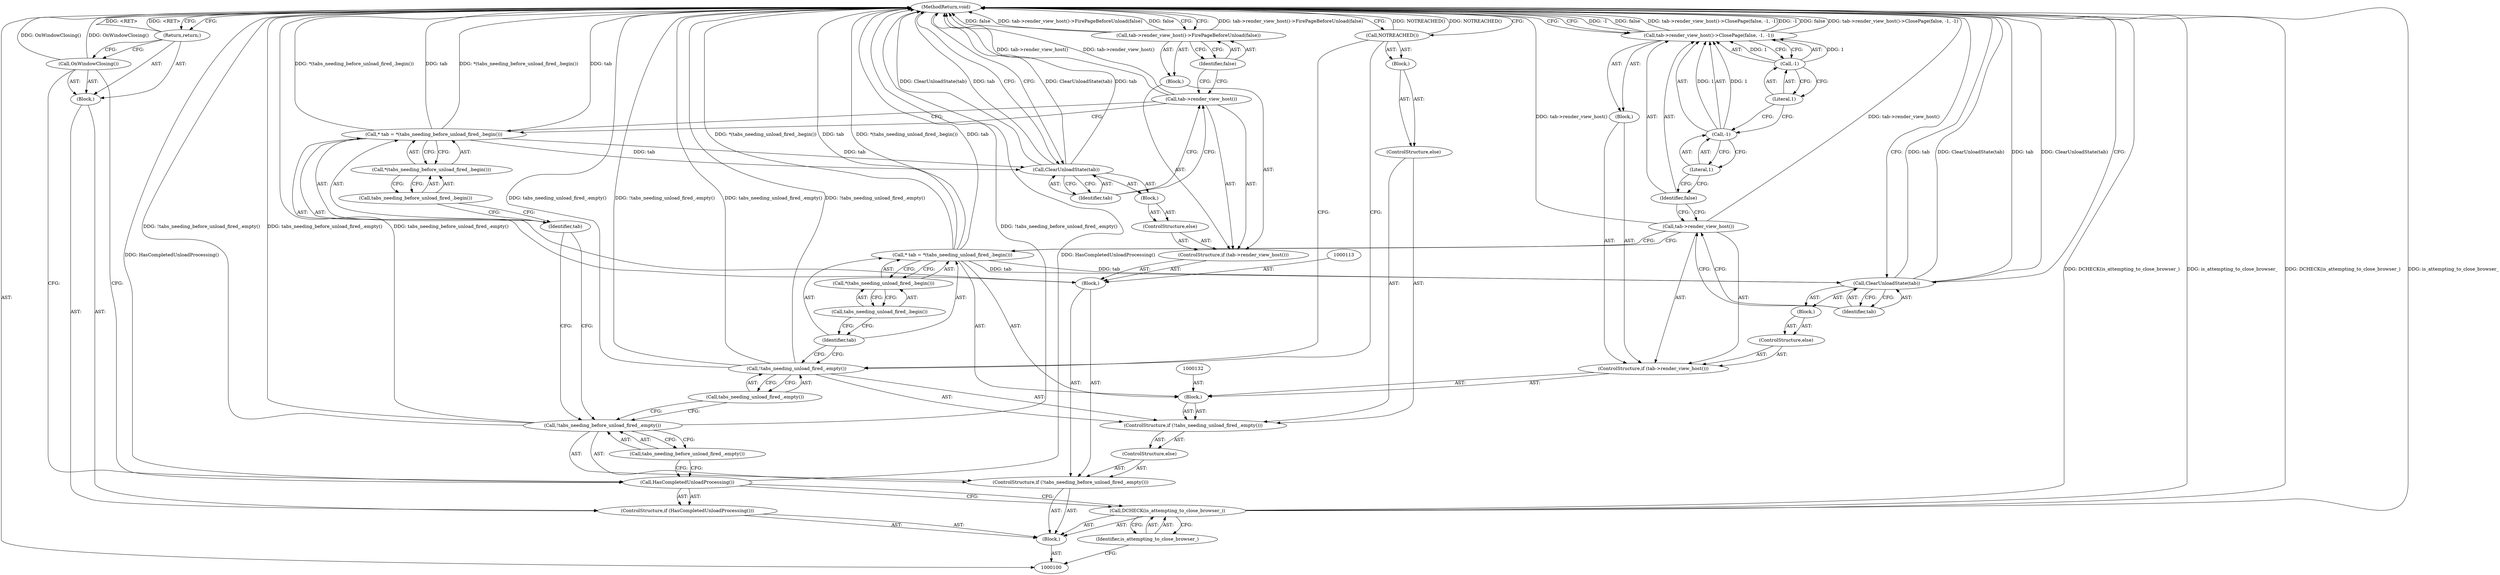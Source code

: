 digraph "1_Chrome_08f0d612f2a4039aaf6733d4e8d0a67614941378_2" {
"1000153" [label="(MethodReturn,void)"];
"1000101" [label="(Block,)"];
"1000114" [label="(Call,* tab = *(tabs_needing_before_unload_fired_.begin()))"];
"1000115" [label="(Identifier,tab)"];
"1000116" [label="(Call,*(tabs_needing_before_unload_fired_.begin()))"];
"1000117" [label="(Call,tabs_needing_before_unload_fired_.begin())"];
"1000112" [label="(Block,)"];
"1000120" [label="(Block,)"];
"1000118" [label="(ControlStructure,if (tab->render_view_host()))"];
"1000119" [label="(Call,tab->render_view_host())"];
"1000122" [label="(Identifier,false)"];
"1000121" [label="(Call,tab->render_view_host()->FirePageBeforeUnload(false))"];
"1000124" [label="(Block,)"];
"1000123" [label="(ControlStructure,else)"];
"1000126" [label="(Identifier,tab)"];
"1000125" [label="(Call,ClearUnloadState(tab))"];
"1000128" [label="(ControlStructure,if (!tabs_needing_unload_fired_.empty()))"];
"1000129" [label="(Call,!tabs_needing_unload_fired_.empty())"];
"1000130" [label="(Call,tabs_needing_unload_fired_.empty())"];
"1000127" [label="(ControlStructure,else)"];
"1000133" [label="(Call,* tab = *(tabs_needing_unload_fired_.begin()))"];
"1000134" [label="(Identifier,tab)"];
"1000135" [label="(Call,*(tabs_needing_unload_fired_.begin()))"];
"1000136" [label="(Call,tabs_needing_unload_fired_.begin())"];
"1000131" [label="(Block,)"];
"1000139" [label="(Block,)"];
"1000137" [label="(ControlStructure,if (tab->render_view_host()))"];
"1000138" [label="(Call,tab->render_view_host())"];
"1000141" [label="(Identifier,false)"];
"1000142" [label="(Call,-1)"];
"1000143" [label="(Literal,1)"];
"1000144" [label="(Call,-1)"];
"1000145" [label="(Literal,1)"];
"1000140" [label="(Call,tab->render_view_host()->ClosePage(false, -1, -1))"];
"1000102" [label="(Call,DCHECK(is_attempting_to_close_browser_))"];
"1000103" [label="(Identifier,is_attempting_to_close_browser_)"];
"1000147" [label="(Block,)"];
"1000146" [label="(ControlStructure,else)"];
"1000149" [label="(Identifier,tab)"];
"1000148" [label="(Call,ClearUnloadState(tab))"];
"1000151" [label="(Block,)"];
"1000150" [label="(ControlStructure,else)"];
"1000152" [label="(Call,NOTREACHED())"];
"1000104" [label="(ControlStructure,if (HasCompletedUnloadProcessing()))"];
"1000106" [label="(Block,)"];
"1000105" [label="(Call,HasCompletedUnloadProcessing())"];
"1000107" [label="(Call,OnWindowClosing())"];
"1000108" [label="(Return,return;)"];
"1000109" [label="(ControlStructure,if (!tabs_needing_before_unload_fired_.empty()))"];
"1000110" [label="(Call,!tabs_needing_before_unload_fired_.empty())"];
"1000111" [label="(Call,tabs_needing_before_unload_fired_.empty())"];
"1000153" -> "1000100"  [label="AST: "];
"1000153" -> "1000108"  [label="CFG: "];
"1000153" -> "1000121"  [label="CFG: "];
"1000153" -> "1000125"  [label="CFG: "];
"1000153" -> "1000140"  [label="CFG: "];
"1000153" -> "1000148"  [label="CFG: "];
"1000153" -> "1000152"  [label="CFG: "];
"1000140" -> "1000153"  [label="DDG: -1"];
"1000140" -> "1000153"  [label="DDG: false"];
"1000140" -> "1000153"  [label="DDG: tab->render_view_host()->ClosePage(false, -1, -1)"];
"1000125" -> "1000153"  [label="DDG: ClearUnloadState(tab)"];
"1000125" -> "1000153"  [label="DDG: tab"];
"1000107" -> "1000153"  [label="DDG: OnWindowClosing()"];
"1000105" -> "1000153"  [label="DDG: HasCompletedUnloadProcessing()"];
"1000138" -> "1000153"  [label="DDG: tab->render_view_host()"];
"1000119" -> "1000153"  [label="DDG: tab->render_view_host()"];
"1000129" -> "1000153"  [label="DDG: tabs_needing_unload_fired_.empty()"];
"1000129" -> "1000153"  [label="DDG: !tabs_needing_unload_fired_.empty()"];
"1000152" -> "1000153"  [label="DDG: NOTREACHED()"];
"1000102" -> "1000153"  [label="DDG: is_attempting_to_close_browser_"];
"1000102" -> "1000153"  [label="DDG: DCHECK(is_attempting_to_close_browser_)"];
"1000133" -> "1000153"  [label="DDG: tab"];
"1000133" -> "1000153"  [label="DDG: *(tabs_needing_unload_fired_.begin())"];
"1000114" -> "1000153"  [label="DDG: tab"];
"1000114" -> "1000153"  [label="DDG: *(tabs_needing_before_unload_fired_.begin())"];
"1000121" -> "1000153"  [label="DDG: tab->render_view_host()->FirePageBeforeUnload(false)"];
"1000121" -> "1000153"  [label="DDG: false"];
"1000148" -> "1000153"  [label="DDG: tab"];
"1000148" -> "1000153"  [label="DDG: ClearUnloadState(tab)"];
"1000110" -> "1000153"  [label="DDG: !tabs_needing_before_unload_fired_.empty()"];
"1000110" -> "1000153"  [label="DDG: tabs_needing_before_unload_fired_.empty()"];
"1000108" -> "1000153"  [label="DDG: <RET>"];
"1000101" -> "1000100"  [label="AST: "];
"1000102" -> "1000101"  [label="AST: "];
"1000104" -> "1000101"  [label="AST: "];
"1000109" -> "1000101"  [label="AST: "];
"1000114" -> "1000112"  [label="AST: "];
"1000114" -> "1000116"  [label="CFG: "];
"1000115" -> "1000114"  [label="AST: "];
"1000116" -> "1000114"  [label="AST: "];
"1000119" -> "1000114"  [label="CFG: "];
"1000114" -> "1000153"  [label="DDG: tab"];
"1000114" -> "1000153"  [label="DDG: *(tabs_needing_before_unload_fired_.begin())"];
"1000114" -> "1000125"  [label="DDG: tab"];
"1000115" -> "1000114"  [label="AST: "];
"1000115" -> "1000110"  [label="CFG: "];
"1000117" -> "1000115"  [label="CFG: "];
"1000116" -> "1000114"  [label="AST: "];
"1000116" -> "1000117"  [label="CFG: "];
"1000117" -> "1000116"  [label="AST: "];
"1000114" -> "1000116"  [label="CFG: "];
"1000117" -> "1000116"  [label="AST: "];
"1000117" -> "1000115"  [label="CFG: "];
"1000116" -> "1000117"  [label="CFG: "];
"1000112" -> "1000109"  [label="AST: "];
"1000113" -> "1000112"  [label="AST: "];
"1000114" -> "1000112"  [label="AST: "];
"1000118" -> "1000112"  [label="AST: "];
"1000120" -> "1000118"  [label="AST: "];
"1000121" -> "1000120"  [label="AST: "];
"1000118" -> "1000112"  [label="AST: "];
"1000119" -> "1000118"  [label="AST: "];
"1000120" -> "1000118"  [label="AST: "];
"1000123" -> "1000118"  [label="AST: "];
"1000119" -> "1000118"  [label="AST: "];
"1000119" -> "1000114"  [label="CFG: "];
"1000122" -> "1000119"  [label="CFG: "];
"1000126" -> "1000119"  [label="CFG: "];
"1000119" -> "1000153"  [label="DDG: tab->render_view_host()"];
"1000122" -> "1000121"  [label="AST: "];
"1000122" -> "1000119"  [label="CFG: "];
"1000121" -> "1000122"  [label="CFG: "];
"1000121" -> "1000120"  [label="AST: "];
"1000121" -> "1000122"  [label="CFG: "];
"1000122" -> "1000121"  [label="AST: "];
"1000153" -> "1000121"  [label="CFG: "];
"1000121" -> "1000153"  [label="DDG: tab->render_view_host()->FirePageBeforeUnload(false)"];
"1000121" -> "1000153"  [label="DDG: false"];
"1000124" -> "1000123"  [label="AST: "];
"1000125" -> "1000124"  [label="AST: "];
"1000123" -> "1000118"  [label="AST: "];
"1000124" -> "1000123"  [label="AST: "];
"1000126" -> "1000125"  [label="AST: "];
"1000126" -> "1000119"  [label="CFG: "];
"1000125" -> "1000126"  [label="CFG: "];
"1000125" -> "1000124"  [label="AST: "];
"1000125" -> "1000126"  [label="CFG: "];
"1000126" -> "1000125"  [label="AST: "];
"1000153" -> "1000125"  [label="CFG: "];
"1000125" -> "1000153"  [label="DDG: ClearUnloadState(tab)"];
"1000125" -> "1000153"  [label="DDG: tab"];
"1000114" -> "1000125"  [label="DDG: tab"];
"1000128" -> "1000127"  [label="AST: "];
"1000129" -> "1000128"  [label="AST: "];
"1000131" -> "1000128"  [label="AST: "];
"1000150" -> "1000128"  [label="AST: "];
"1000129" -> "1000128"  [label="AST: "];
"1000129" -> "1000130"  [label="CFG: "];
"1000130" -> "1000129"  [label="AST: "];
"1000134" -> "1000129"  [label="CFG: "];
"1000152" -> "1000129"  [label="CFG: "];
"1000129" -> "1000153"  [label="DDG: tabs_needing_unload_fired_.empty()"];
"1000129" -> "1000153"  [label="DDG: !tabs_needing_unload_fired_.empty()"];
"1000130" -> "1000129"  [label="AST: "];
"1000130" -> "1000110"  [label="CFG: "];
"1000129" -> "1000130"  [label="CFG: "];
"1000127" -> "1000109"  [label="AST: "];
"1000128" -> "1000127"  [label="AST: "];
"1000133" -> "1000131"  [label="AST: "];
"1000133" -> "1000135"  [label="CFG: "];
"1000134" -> "1000133"  [label="AST: "];
"1000135" -> "1000133"  [label="AST: "];
"1000138" -> "1000133"  [label="CFG: "];
"1000133" -> "1000153"  [label="DDG: tab"];
"1000133" -> "1000153"  [label="DDG: *(tabs_needing_unload_fired_.begin())"];
"1000133" -> "1000148"  [label="DDG: tab"];
"1000134" -> "1000133"  [label="AST: "];
"1000134" -> "1000129"  [label="CFG: "];
"1000136" -> "1000134"  [label="CFG: "];
"1000135" -> "1000133"  [label="AST: "];
"1000135" -> "1000136"  [label="CFG: "];
"1000136" -> "1000135"  [label="AST: "];
"1000133" -> "1000135"  [label="CFG: "];
"1000136" -> "1000135"  [label="AST: "];
"1000136" -> "1000134"  [label="CFG: "];
"1000135" -> "1000136"  [label="CFG: "];
"1000131" -> "1000128"  [label="AST: "];
"1000132" -> "1000131"  [label="AST: "];
"1000133" -> "1000131"  [label="AST: "];
"1000137" -> "1000131"  [label="AST: "];
"1000139" -> "1000137"  [label="AST: "];
"1000140" -> "1000139"  [label="AST: "];
"1000137" -> "1000131"  [label="AST: "];
"1000138" -> "1000137"  [label="AST: "];
"1000139" -> "1000137"  [label="AST: "];
"1000146" -> "1000137"  [label="AST: "];
"1000138" -> "1000137"  [label="AST: "];
"1000138" -> "1000133"  [label="CFG: "];
"1000141" -> "1000138"  [label="CFG: "];
"1000149" -> "1000138"  [label="CFG: "];
"1000138" -> "1000153"  [label="DDG: tab->render_view_host()"];
"1000141" -> "1000140"  [label="AST: "];
"1000141" -> "1000138"  [label="CFG: "];
"1000143" -> "1000141"  [label="CFG: "];
"1000142" -> "1000140"  [label="AST: "];
"1000142" -> "1000143"  [label="CFG: "];
"1000143" -> "1000142"  [label="AST: "];
"1000145" -> "1000142"  [label="CFG: "];
"1000142" -> "1000140"  [label="DDG: 1"];
"1000143" -> "1000142"  [label="AST: "];
"1000143" -> "1000141"  [label="CFG: "];
"1000142" -> "1000143"  [label="CFG: "];
"1000144" -> "1000140"  [label="AST: "];
"1000144" -> "1000145"  [label="CFG: "];
"1000145" -> "1000144"  [label="AST: "];
"1000140" -> "1000144"  [label="CFG: "];
"1000144" -> "1000140"  [label="DDG: 1"];
"1000145" -> "1000144"  [label="AST: "];
"1000145" -> "1000142"  [label="CFG: "];
"1000144" -> "1000145"  [label="CFG: "];
"1000140" -> "1000139"  [label="AST: "];
"1000140" -> "1000144"  [label="CFG: "];
"1000141" -> "1000140"  [label="AST: "];
"1000142" -> "1000140"  [label="AST: "];
"1000144" -> "1000140"  [label="AST: "];
"1000153" -> "1000140"  [label="CFG: "];
"1000140" -> "1000153"  [label="DDG: -1"];
"1000140" -> "1000153"  [label="DDG: false"];
"1000140" -> "1000153"  [label="DDG: tab->render_view_host()->ClosePage(false, -1, -1)"];
"1000142" -> "1000140"  [label="DDG: 1"];
"1000144" -> "1000140"  [label="DDG: 1"];
"1000102" -> "1000101"  [label="AST: "];
"1000102" -> "1000103"  [label="CFG: "];
"1000103" -> "1000102"  [label="AST: "];
"1000105" -> "1000102"  [label="CFG: "];
"1000102" -> "1000153"  [label="DDG: is_attempting_to_close_browser_"];
"1000102" -> "1000153"  [label="DDG: DCHECK(is_attempting_to_close_browser_)"];
"1000103" -> "1000102"  [label="AST: "];
"1000103" -> "1000100"  [label="CFG: "];
"1000102" -> "1000103"  [label="CFG: "];
"1000147" -> "1000146"  [label="AST: "];
"1000148" -> "1000147"  [label="AST: "];
"1000146" -> "1000137"  [label="AST: "];
"1000147" -> "1000146"  [label="AST: "];
"1000149" -> "1000148"  [label="AST: "];
"1000149" -> "1000138"  [label="CFG: "];
"1000148" -> "1000149"  [label="CFG: "];
"1000148" -> "1000147"  [label="AST: "];
"1000148" -> "1000149"  [label="CFG: "];
"1000149" -> "1000148"  [label="AST: "];
"1000153" -> "1000148"  [label="CFG: "];
"1000148" -> "1000153"  [label="DDG: tab"];
"1000148" -> "1000153"  [label="DDG: ClearUnloadState(tab)"];
"1000133" -> "1000148"  [label="DDG: tab"];
"1000151" -> "1000150"  [label="AST: "];
"1000152" -> "1000151"  [label="AST: "];
"1000150" -> "1000128"  [label="AST: "];
"1000151" -> "1000150"  [label="AST: "];
"1000152" -> "1000151"  [label="AST: "];
"1000152" -> "1000129"  [label="CFG: "];
"1000153" -> "1000152"  [label="CFG: "];
"1000152" -> "1000153"  [label="DDG: NOTREACHED()"];
"1000104" -> "1000101"  [label="AST: "];
"1000105" -> "1000104"  [label="AST: "];
"1000106" -> "1000104"  [label="AST: "];
"1000106" -> "1000104"  [label="AST: "];
"1000107" -> "1000106"  [label="AST: "];
"1000108" -> "1000106"  [label="AST: "];
"1000105" -> "1000104"  [label="AST: "];
"1000105" -> "1000102"  [label="CFG: "];
"1000107" -> "1000105"  [label="CFG: "];
"1000111" -> "1000105"  [label="CFG: "];
"1000105" -> "1000153"  [label="DDG: HasCompletedUnloadProcessing()"];
"1000107" -> "1000106"  [label="AST: "];
"1000107" -> "1000105"  [label="CFG: "];
"1000108" -> "1000107"  [label="CFG: "];
"1000107" -> "1000153"  [label="DDG: OnWindowClosing()"];
"1000108" -> "1000106"  [label="AST: "];
"1000108" -> "1000107"  [label="CFG: "];
"1000153" -> "1000108"  [label="CFG: "];
"1000108" -> "1000153"  [label="DDG: <RET>"];
"1000109" -> "1000101"  [label="AST: "];
"1000110" -> "1000109"  [label="AST: "];
"1000112" -> "1000109"  [label="AST: "];
"1000127" -> "1000109"  [label="AST: "];
"1000110" -> "1000109"  [label="AST: "];
"1000110" -> "1000111"  [label="CFG: "];
"1000111" -> "1000110"  [label="AST: "];
"1000115" -> "1000110"  [label="CFG: "];
"1000130" -> "1000110"  [label="CFG: "];
"1000110" -> "1000153"  [label="DDG: !tabs_needing_before_unload_fired_.empty()"];
"1000110" -> "1000153"  [label="DDG: tabs_needing_before_unload_fired_.empty()"];
"1000111" -> "1000110"  [label="AST: "];
"1000111" -> "1000105"  [label="CFG: "];
"1000110" -> "1000111"  [label="CFG: "];
}
